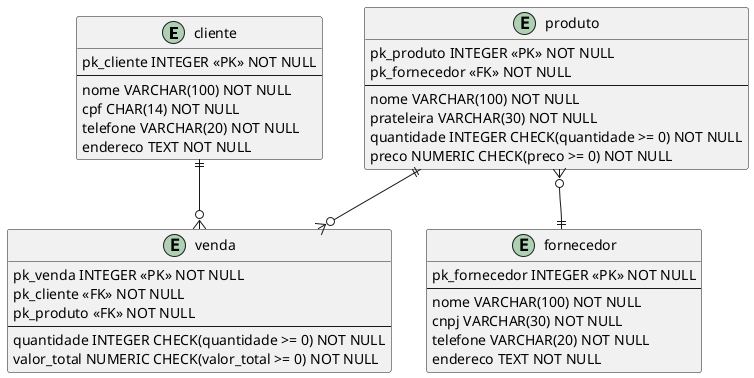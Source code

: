@startuml Loja do Barrio

entity cliente{
    pk_cliente INTEGER <<PK>> NOT NULL
    --
    nome VARCHAR(100) NOT NULL
    cpf CHAR(14) NOT NULL
    telefone VARCHAR(20) NOT NULL
    endereco TEXT NOT NULL
}

entity produto{
    pk_produto INTEGER <<PK>> NOT NULL
    pk_fornecedor <<FK>> NOT NULL
    --
    nome VARCHAR(100) NOT NULL
    prateleira VARCHAR(30) NOT NULL
    quantidade INTEGER CHECK(quantidade >= 0) NOT NULL
    preco NUMERIC CHECK(preco >= 0) NOT NULL
}

entity fornecedor{
    pk_fornecedor INTEGER <<PK>> NOT NULL
    --
    nome VARCHAR(100) NOT NULL
    cnpj VARCHAR(30) NOT NULL
    telefone VARCHAR(20) NOT NULL
    endereco TEXT NOT NULL
}

entity venda{
    pk_venda INTEGER <<PK>> NOT NULL
    pk_cliente <<FK>> NOT NULL
    pk_produto <<FK>> NOT NULL
    --
    quantidade INTEGER CHECK(quantidade >= 0) NOT NULL
    valor_total NUMERIC CHECK(valor_total >= 0) NOT NULL
}

cliente ||--o{ venda
produto ||--o{ venda
produto }o--|| fornecedor



@enduml
